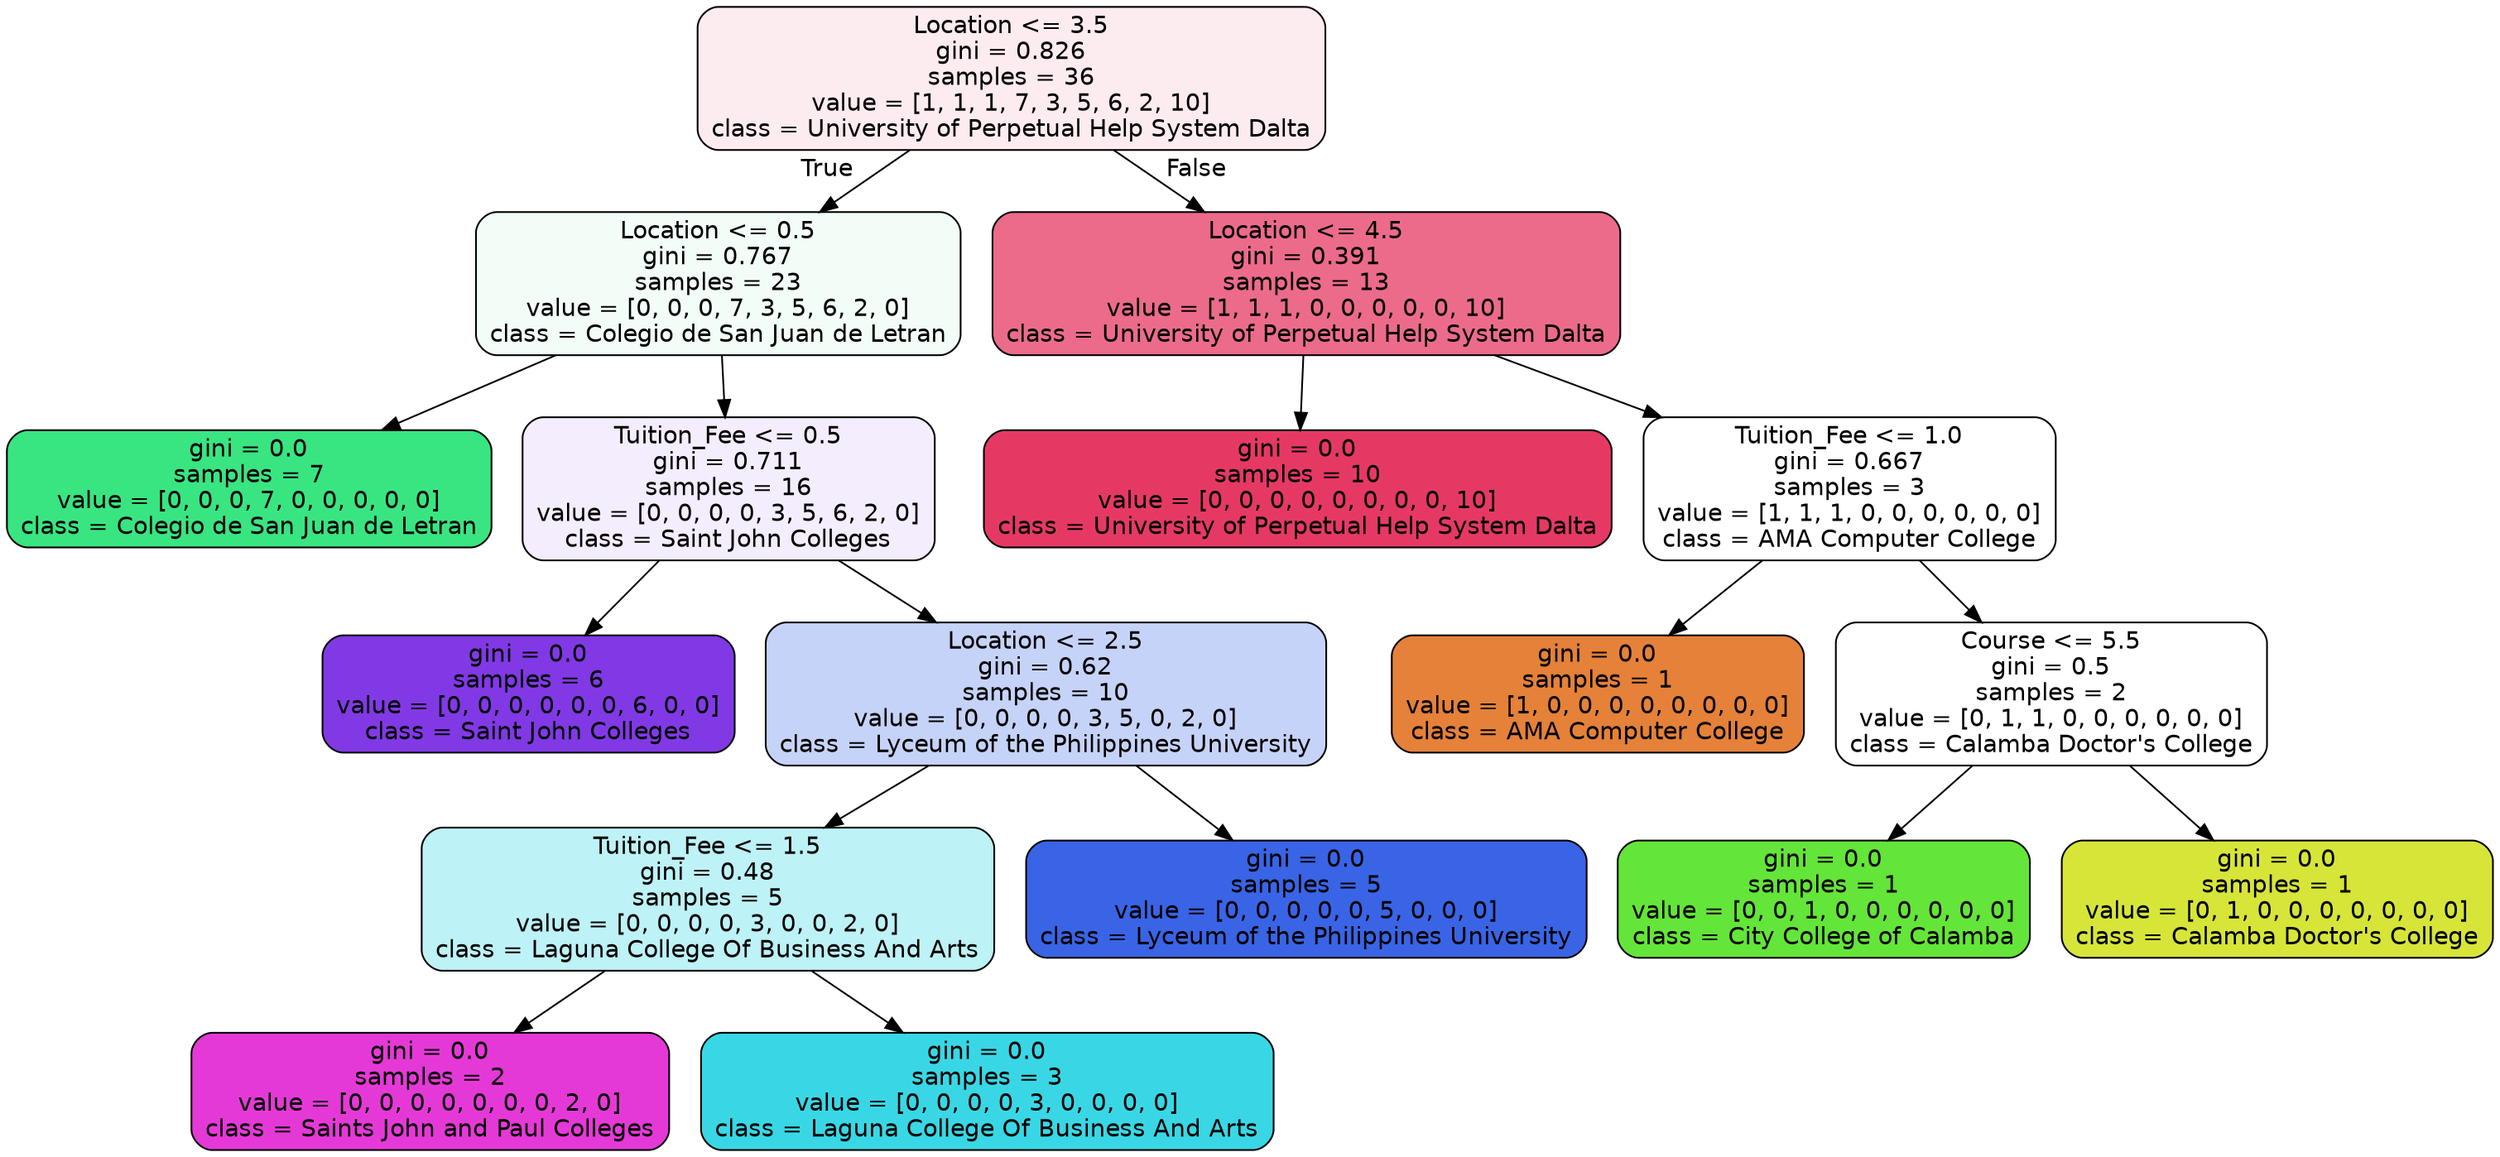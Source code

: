 digraph Tree {
node [shape=box, style="filled, rounded", color="black", fontname="helvetica"] ;
edge [fontname="helvetica"] ;
0 [label="Location <= 3.5\ngini = 0.826\nsamples = 36\nvalue = [1, 1, 1, 7, 3, 5, 6, 2, 10]\nclass = University of Perpetual Help System Dalta", fillcolor="#fcebef"] ;
1 [label="Location <= 0.5\ngini = 0.767\nsamples = 23\nvalue = [0, 0, 0, 7, 3, 5, 6, 2, 0]\nclass = Colegio de San Juan de Letran", fillcolor="#f3fdf8"] ;
0 -> 1 [labeldistance=2.5, labelangle=45, headlabel="True"] ;
2 [label="gini = 0.0\nsamples = 7\nvalue = [0, 0, 0, 7, 0, 0, 0, 0, 0]\nclass = Colegio de San Juan de Letran", fillcolor="#39e581"] ;
1 -> 2 ;
3 [label="Tuition_Fee <= 0.5\ngini = 0.711\nsamples = 16\nvalue = [0, 0, 0, 0, 3, 5, 6, 2, 0]\nclass = Saint John Colleges", fillcolor="#f4edfd"] ;
1 -> 3 ;
4 [label="gini = 0.0\nsamples = 6\nvalue = [0, 0, 0, 0, 0, 0, 6, 0, 0]\nclass = Saint John Colleges", fillcolor="#8139e5"] ;
3 -> 4 ;
5 [label="Location <= 2.5\ngini = 0.62\nsamples = 10\nvalue = [0, 0, 0, 0, 3, 5, 0, 2, 0]\nclass = Lyceum of the Philippines University", fillcolor="#c6d3f8"] ;
3 -> 5 ;
6 [label="Tuition_Fee <= 1.5\ngini = 0.48\nsamples = 5\nvalue = [0, 0, 0, 0, 3, 0, 0, 2, 0]\nclass = Laguna College Of Business And Arts", fillcolor="#bdf2f6"] ;
5 -> 6 ;
7 [label="gini = 0.0\nsamples = 2\nvalue = [0, 0, 0, 0, 0, 0, 0, 2, 0]\nclass = Saints John and Paul Colleges", fillcolor="#e539d7"] ;
6 -> 7 ;
8 [label="gini = 0.0\nsamples = 3\nvalue = [0, 0, 0, 0, 3, 0, 0, 0, 0]\nclass = Laguna College Of Business And Arts", fillcolor="#39d7e5"] ;
6 -> 8 ;
9 [label="gini = 0.0\nsamples = 5\nvalue = [0, 0, 0, 0, 0, 5, 0, 0, 0]\nclass = Lyceum of the Philippines University", fillcolor="#3964e5"] ;
5 -> 9 ;
10 [label="Location <= 4.5\ngini = 0.391\nsamples = 13\nvalue = [1, 1, 1, 0, 0, 0, 0, 0, 10]\nclass = University of Perpetual Help System Dalta", fillcolor="#ec6b8b"] ;
0 -> 10 [labeldistance=2.5, labelangle=-45, headlabel="False"] ;
11 [label="gini = 0.0\nsamples = 10\nvalue = [0, 0, 0, 0, 0, 0, 0, 0, 10]\nclass = University of Perpetual Help System Dalta", fillcolor="#e53964"] ;
10 -> 11 ;
12 [label="Tuition_Fee <= 1.0\ngini = 0.667\nsamples = 3\nvalue = [1, 1, 1, 0, 0, 0, 0, 0, 0]\nclass = AMA Computer College", fillcolor="#ffffff"] ;
10 -> 12 ;
13 [label="gini = 0.0\nsamples = 1\nvalue = [1, 0, 0, 0, 0, 0, 0, 0, 0]\nclass = AMA Computer College", fillcolor="#e58139"] ;
12 -> 13 ;
14 [label="Course <= 5.5\ngini = 0.5\nsamples = 2\nvalue = [0, 1, 1, 0, 0, 0, 0, 0, 0]\nclass = Calamba Doctor's College", fillcolor="#ffffff"] ;
12 -> 14 ;
15 [label="gini = 0.0\nsamples = 1\nvalue = [0, 0, 1, 0, 0, 0, 0, 0, 0]\nclass = City College of Calamba", fillcolor="#64e539"] ;
14 -> 15 ;
16 [label="gini = 0.0\nsamples = 1\nvalue = [0, 1, 0, 0, 0, 0, 0, 0, 0]\nclass = Calamba Doctor's College", fillcolor="#d7e539"] ;
14 -> 16 ;
}